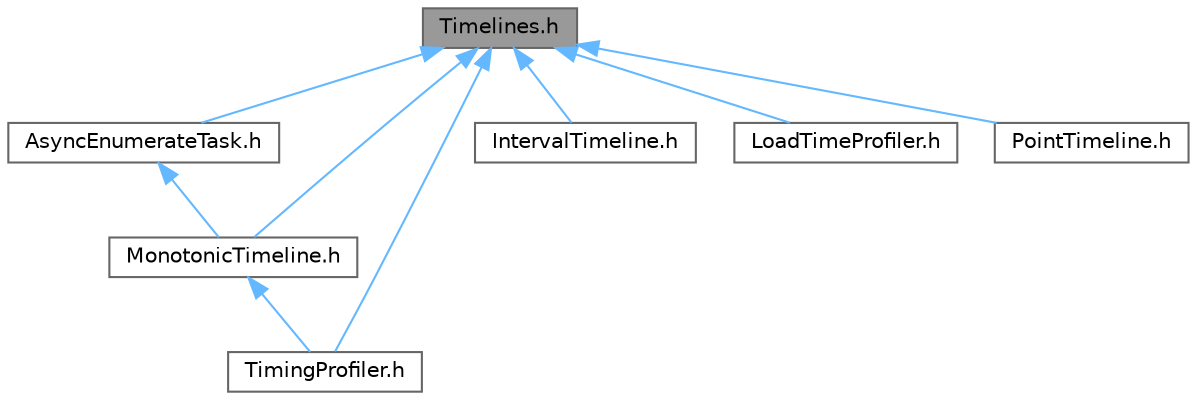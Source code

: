 digraph "Timelines.h"
{
 // INTERACTIVE_SVG=YES
 // LATEX_PDF_SIZE
  bgcolor="transparent";
  edge [fontname=Helvetica,fontsize=10,labelfontname=Helvetica,labelfontsize=10];
  node [fontname=Helvetica,fontsize=10,shape=box,height=0.2,width=0.4];
  Node1 [id="Node000001",label="Timelines.h",height=0.2,width=0.4,color="gray40", fillcolor="grey60", style="filled", fontcolor="black",tooltip=" "];
  Node1 -> Node2 [id="edge1_Node000001_Node000002",dir="back",color="steelblue1",style="solid",tooltip=" "];
  Node2 [id="Node000002",label="AsyncEnumerateTask.h",height=0.2,width=0.4,color="grey40", fillcolor="white", style="filled",URL="$d5/d71/AsyncEnumerateTask_8h.html",tooltip=" "];
  Node2 -> Node3 [id="edge2_Node000002_Node000003",dir="back",color="steelblue1",style="solid",tooltip=" "];
  Node3 [id="Node000003",label="MonotonicTimeline.h",height=0.2,width=0.4,color="grey40", fillcolor="white", style="filled",URL="$d9/dfd/MonotonicTimeline_8h.html",tooltip=" "];
  Node3 -> Node4 [id="edge3_Node000003_Node000004",dir="back",color="steelblue1",style="solid",tooltip=" "];
  Node4 [id="Node000004",label="TimingProfiler.h",height=0.2,width=0.4,color="grey40", fillcolor="white", style="filled",URL="$df/d15/TimingProfiler_8h.html",tooltip=" "];
  Node1 -> Node5 [id="edge4_Node000001_Node000005",dir="back",color="steelblue1",style="solid",tooltip=" "];
  Node5 [id="Node000005",label="IntervalTimeline.h",height=0.2,width=0.4,color="grey40", fillcolor="white", style="filled",URL="$d6/d1e/IntervalTimeline_8h.html",tooltip=" "];
  Node1 -> Node6 [id="edge5_Node000001_Node000006",dir="back",color="steelblue1",style="solid",tooltip=" "];
  Node6 [id="Node000006",label="LoadTimeProfiler.h",height=0.2,width=0.4,color="grey40", fillcolor="white", style="filled",URL="$d6/da5/LoadTimeProfiler_8h.html",tooltip=" "];
  Node1 -> Node3 [id="edge6_Node000001_Node000003",dir="back",color="steelblue1",style="solid",tooltip=" "];
  Node1 -> Node7 [id="edge7_Node000001_Node000007",dir="back",color="steelblue1",style="solid",tooltip=" "];
  Node7 [id="Node000007",label="PointTimeline.h",height=0.2,width=0.4,color="grey40", fillcolor="white", style="filled",URL="$db/da7/PointTimeline_8h.html",tooltip=" "];
  Node1 -> Node4 [id="edge8_Node000001_Node000004",dir="back",color="steelblue1",style="solid",tooltip=" "];
}
